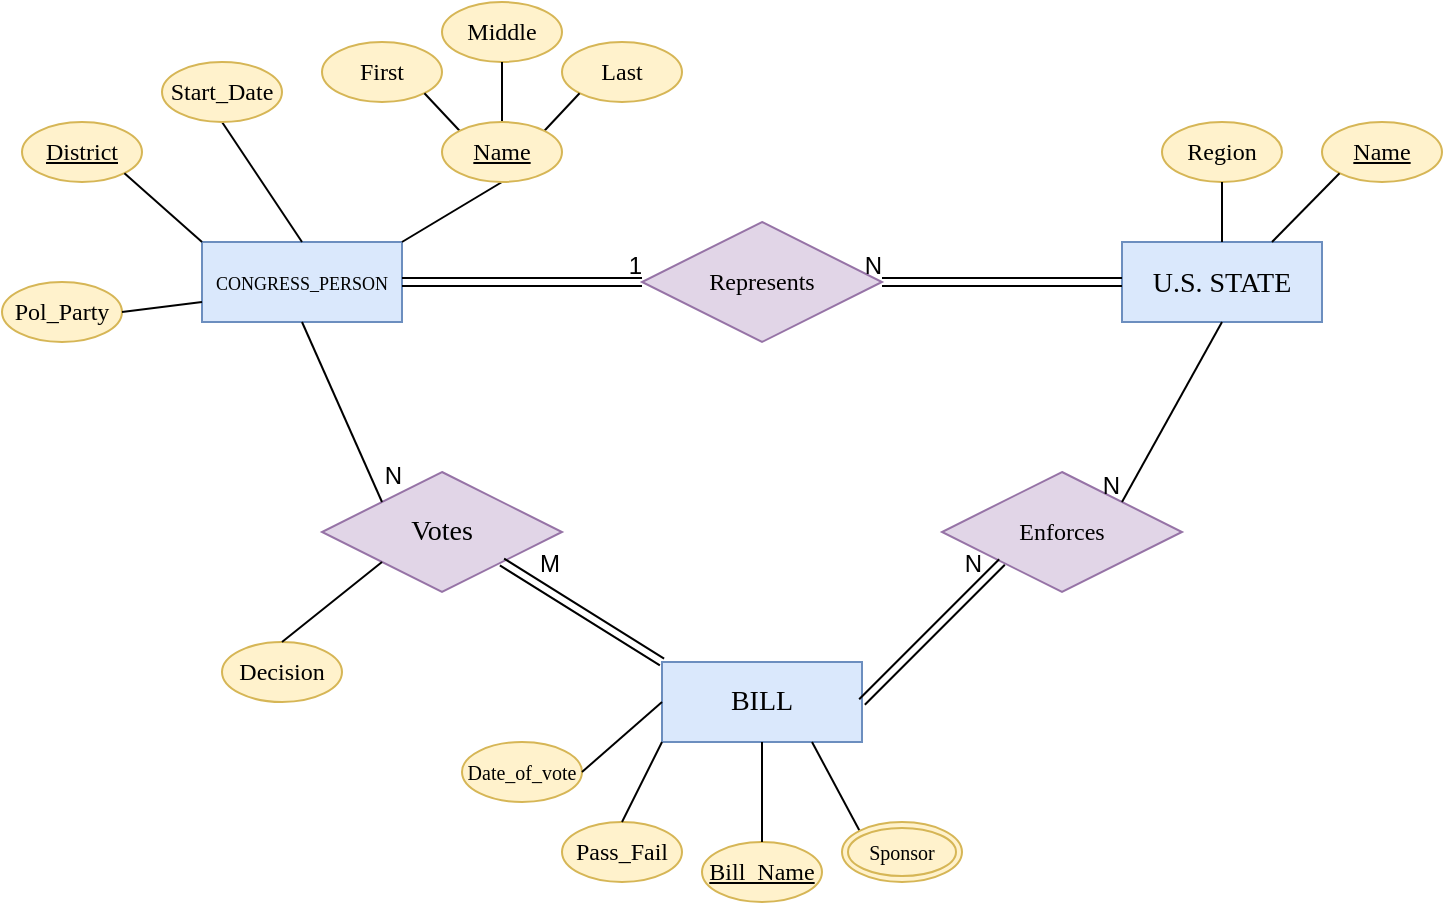 <mxfile version="14.1.8" type="device"><diagram id="R2lEEEUBdFMjLlhIrx00" name="Page-1"><mxGraphModel dx="946" dy="620" grid="1" gridSize="10" guides="1" tooltips="1" connect="1" arrows="1" fold="1" page="1" pageScale="1" pageWidth="1100" pageHeight="850" math="0" shadow="0" extFonts="Permanent Marker^https://fonts.googleapis.com/css?family=Permanent+Marker"><root><mxCell id="0"/><mxCell id="1" parent="0"/><mxCell id="L85Nj75EQ3WxGEY07gv7-5" value="&lt;font face=&quot;Times New Roman&quot; style=&quot;font-size: 14px;&quot;&gt;U.S. STATE&lt;/font&gt;" style="whiteSpace=wrap;html=1;align=center;fillColor=#dae8fc;strokeColor=#6c8ebf;fontSize=14;" parent="1" vertex="1"><mxGeometry x="750" y="280" width="100" height="40" as="geometry"/></mxCell><mxCell id="L85Nj75EQ3WxGEY07gv7-6" value="&lt;font face=&quot;Times New Roman&quot;&gt;Name&lt;/font&gt;" style="ellipse;whiteSpace=wrap;html=1;align=center;fillColor=#fff2cc;strokeColor=#d6b656;fontStyle=4" parent="1" vertex="1"><mxGeometry x="850" y="220" width="60" height="30" as="geometry"/></mxCell><mxCell id="L85Nj75EQ3WxGEY07gv7-8" value="" style="endArrow=none;html=1;rounded=0;entryX=0;entryY=1;entryDx=0;entryDy=0;exitX=0.75;exitY=0;exitDx=0;exitDy=0;" parent="1" source="L85Nj75EQ3WxGEY07gv7-5" target="L85Nj75EQ3WxGEY07gv7-6" edge="1"><mxGeometry relative="1" as="geometry"><mxPoint x="720" y="300" as="sourcePoint"/><mxPoint x="880" y="300" as="targetPoint"/></mxGeometry></mxCell><mxCell id="L85Nj75EQ3WxGEY07gv7-9" value="&lt;font face=&quot;Times New Roman&quot;&gt;Region&lt;/font&gt;" style="ellipse;whiteSpace=wrap;html=1;align=center;fillColor=#fff2cc;strokeColor=#d6b656;" parent="1" vertex="1"><mxGeometry x="770" y="220" width="60" height="30" as="geometry"/></mxCell><mxCell id="L85Nj75EQ3WxGEY07gv7-10" value="" style="endArrow=none;html=1;rounded=0;entryX=0.5;entryY=1;entryDx=0;entryDy=0;exitX=0.5;exitY=0;exitDx=0;exitDy=0;" parent="1" source="L85Nj75EQ3WxGEY07gv7-5" target="L85Nj75EQ3WxGEY07gv7-9" edge="1"><mxGeometry relative="1" as="geometry"><mxPoint x="720" y="300" as="sourcePoint"/><mxPoint x="880" y="300" as="targetPoint"/></mxGeometry></mxCell><mxCell id="L85Nj75EQ3WxGEY07gv7-12" value="&lt;font face=&quot;Times New Roman&quot; style=&quot;font-size: 9px&quot;&gt;CONGRESS_PERSON&lt;/font&gt;" style="whiteSpace=wrap;html=1;align=center;fillColor=#dae8fc;strokeColor=#6c8ebf;" parent="1" vertex="1"><mxGeometry x="290" y="280" width="100" height="40" as="geometry"/></mxCell><mxCell id="L85Nj75EQ3WxGEY07gv7-15" value="" style="endArrow=none;html=1;rounded=0;exitX=0.5;exitY=1;exitDx=0;exitDy=0;entryX=1;entryY=0;entryDx=0;entryDy=0;" parent="1" source="L85Nj75EQ3WxGEY07gv7-59" target="L85Nj75EQ3WxGEY07gv7-12" edge="1"><mxGeometry relative="1" as="geometry"><mxPoint x="440" y="250" as="sourcePoint"/><mxPoint x="405" y="280" as="targetPoint"/></mxGeometry></mxCell><mxCell id="L85Nj75EQ3WxGEY07gv7-16" value="&lt;font face=&quot;Times New Roman&quot;&gt;First&lt;/font&gt;" style="ellipse;whiteSpace=wrap;html=1;strokeColor=#d6b656;fillColor=#fff2cc;" parent="1" vertex="1"><mxGeometry x="350" y="180" width="60" height="30" as="geometry"/></mxCell><mxCell id="L85Nj75EQ3WxGEY07gv7-18" value="&lt;font face=&quot;Times New Roman&quot;&gt;Middle&lt;/font&gt;" style="ellipse;whiteSpace=wrap;html=1;strokeColor=#d6b656;fillColor=#fff2cc;" parent="1" vertex="1"><mxGeometry x="410" y="160" width="60" height="30" as="geometry"/></mxCell><mxCell id="L85Nj75EQ3WxGEY07gv7-19" value="&lt;font face=&quot;Times New Roman&quot;&gt;Last&lt;/font&gt;" style="ellipse;whiteSpace=wrap;html=1;strokeColor=#d6b656;fillColor=#fff2cc;" parent="1" vertex="1"><mxGeometry x="470" y="180" width="60" height="30" as="geometry"/></mxCell><mxCell id="L85Nj75EQ3WxGEY07gv7-20" value="" style="endArrow=none;html=1;rounded=0;entryX=0.5;entryY=1;entryDx=0;entryDy=0;exitX=0.5;exitY=0;exitDx=0;exitDy=0;" parent="1" source="L85Nj75EQ3WxGEY07gv7-59" target="L85Nj75EQ3WxGEY07gv7-18" edge="1"><mxGeometry relative="1" as="geometry"><mxPoint x="440" y="220" as="sourcePoint"/><mxPoint x="730" y="180" as="targetPoint"/></mxGeometry></mxCell><mxCell id="L85Nj75EQ3WxGEY07gv7-21" value="" style="endArrow=none;html=1;rounded=0;entryX=0;entryY=1;entryDx=0;entryDy=0;exitX=1;exitY=0;exitDx=0;exitDy=0;" parent="1" source="L85Nj75EQ3WxGEY07gv7-59" target="L85Nj75EQ3WxGEY07gv7-19" edge="1"><mxGeometry relative="1" as="geometry"><mxPoint x="461.213" y="224.393" as="sourcePoint"/><mxPoint x="450" y="200" as="targetPoint"/></mxGeometry></mxCell><mxCell id="L85Nj75EQ3WxGEY07gv7-22" value="" style="endArrow=none;html=1;rounded=0;entryX=1;entryY=1;entryDx=0;entryDy=0;exitX=0;exitY=0;exitDx=0;exitDy=0;" parent="1" source="L85Nj75EQ3WxGEY07gv7-59" target="L85Nj75EQ3WxGEY07gv7-16" edge="1"><mxGeometry relative="1" as="geometry"><mxPoint x="418.787" y="224.393" as="sourcePoint"/><mxPoint x="488.787" y="215.607" as="targetPoint"/></mxGeometry></mxCell><mxCell id="L85Nj75EQ3WxGEY07gv7-23" value="District" style="ellipse;whiteSpace=wrap;html=1;align=center;fontStyle=4;fillColor=#fff2cc;strokeColor=#d6b656;fontFamily=Times New Roman;" parent="1" vertex="1"><mxGeometry x="200" y="220" width="60" height="30" as="geometry"/></mxCell><mxCell id="L85Nj75EQ3WxGEY07gv7-24" value="" style="endArrow=none;html=1;rounded=0;entryX=1;entryY=1;entryDx=0;entryDy=0;exitX=0;exitY=0;exitDx=0;exitDy=0;" parent="1" source="L85Nj75EQ3WxGEY07gv7-12" target="L85Nj75EQ3WxGEY07gv7-23" edge="1"><mxGeometry relative="1" as="geometry"><mxPoint x="530" y="180" as="sourcePoint"/><mxPoint x="690" y="180" as="targetPoint"/></mxGeometry></mxCell><mxCell id="L85Nj75EQ3WxGEY07gv7-26" value="" style="endArrow=none;html=1;rounded=0;entryX=0.5;entryY=0;entryDx=0;entryDy=0;exitX=0.5;exitY=1;exitDx=0;exitDy=0;" parent="1" source="L85Nj75EQ3WxGEY07gv7-27" target="L85Nj75EQ3WxGEY07gv7-12" edge="1"><mxGeometry relative="1" as="geometry"><mxPoint x="320" y="230" as="sourcePoint"/><mxPoint x="550" y="260" as="targetPoint"/></mxGeometry></mxCell><mxCell id="L85Nj75EQ3WxGEY07gv7-27" value="Start_Date" style="ellipse;whiteSpace=wrap;html=1;align=center;fillColor=#fff2cc;strokeColor=#d6b656;fontFamily=Times New Roman;" parent="1" vertex="1"><mxGeometry x="270" y="190" width="60" height="30" as="geometry"/></mxCell><mxCell id="L85Nj75EQ3WxGEY07gv7-28" value="Pol_Party" style="ellipse;whiteSpace=wrap;html=1;align=center;fontFamily=Times New Roman;fillColor=#fff2cc;strokeColor=#d6b656;" parent="1" vertex="1"><mxGeometry x="190" y="300" width="60" height="30" as="geometry"/></mxCell><mxCell id="L85Nj75EQ3WxGEY07gv7-29" value="" style="endArrow=none;html=1;rounded=0;fontFamily=Times New Roman;entryX=0;entryY=0.75;entryDx=0;entryDy=0;exitX=1;exitY=0.5;exitDx=0;exitDy=0;" parent="1" source="L85Nj75EQ3WxGEY07gv7-28" target="L85Nj75EQ3WxGEY07gv7-12" edge="1"><mxGeometry relative="1" as="geometry"><mxPoint x="370" y="440" as="sourcePoint"/><mxPoint x="530" y="440" as="targetPoint"/></mxGeometry></mxCell><mxCell id="L85Nj75EQ3WxGEY07gv7-30" value="Represents" style="shape=rhombus;perimeter=rhombusPerimeter;whiteSpace=wrap;html=1;align=center;fontFamily=Times New Roman;fillColor=#e1d5e7;strokeColor=#9673a6;" parent="1" vertex="1"><mxGeometry x="510" y="270" width="120" height="60" as="geometry"/></mxCell><mxCell id="L85Nj75EQ3WxGEY07gv7-31" value="" style="shape=link;html=1;rounded=0;fontFamily=Times New Roman;exitX=0;exitY=0.5;exitDx=0;exitDy=0;entryX=1;entryY=0.5;entryDx=0;entryDy=0;" parent="1" source="L85Nj75EQ3WxGEY07gv7-5" target="L85Nj75EQ3WxGEY07gv7-30" edge="1"><mxGeometry relative="1" as="geometry"><mxPoint x="370" y="440" as="sourcePoint"/><mxPoint x="710" y="420" as="targetPoint"/></mxGeometry></mxCell><mxCell id="L85Nj75EQ3WxGEY07gv7-32" value="N" style="resizable=0;html=1;align=right;verticalAlign=bottom;" parent="L85Nj75EQ3WxGEY07gv7-31" connectable="0" vertex="1"><mxGeometry x="1" relative="1" as="geometry"/></mxCell><mxCell id="L85Nj75EQ3WxGEY07gv7-35" value="" style="shape=link;html=1;rounded=0;fontFamily=Times New Roman;entryX=0;entryY=0.5;entryDx=0;entryDy=0;exitX=1;exitY=0.5;exitDx=0;exitDy=0;" parent="1" source="L85Nj75EQ3WxGEY07gv7-12" target="L85Nj75EQ3WxGEY07gv7-30" edge="1"><mxGeometry relative="1" as="geometry"><mxPoint x="370" y="440" as="sourcePoint"/><mxPoint x="530" y="440" as="targetPoint"/></mxGeometry></mxCell><mxCell id="L85Nj75EQ3WxGEY07gv7-36" value="1" style="resizable=0;html=1;align=right;verticalAlign=bottom;" parent="L85Nj75EQ3WxGEY07gv7-35" connectable="0" vertex="1"><mxGeometry x="1" relative="1" as="geometry"/></mxCell><mxCell id="L85Nj75EQ3WxGEY07gv7-37" value="BILL" style="whiteSpace=wrap;html=1;align=center;fontFamily=Times New Roman;fontSize=14;fillColor=#dae8fc;strokeColor=#6c8ebf;" parent="1" vertex="1"><mxGeometry x="520" y="490" width="100" height="40" as="geometry"/></mxCell><mxCell id="L85Nj75EQ3WxGEY07gv7-38" value="&lt;u&gt;Bill_Name&lt;/u&gt;" style="ellipse;whiteSpace=wrap;html=1;align=center;fontFamily=Times New Roman;fontSize=12;fillColor=#fff2cc;strokeColor=#d6b656;" parent="1" vertex="1"><mxGeometry x="540" y="580" width="60" height="30" as="geometry"/></mxCell><mxCell id="L85Nj75EQ3WxGEY07gv7-39" value="Date_of_vote" style="ellipse;whiteSpace=wrap;html=1;align=center;fontFamily=Times New Roman;fontSize=10;fillColor=#fff2cc;strokeColor=#d6b656;" parent="1" vertex="1"><mxGeometry x="420" y="530" width="60" height="30" as="geometry"/></mxCell><mxCell id="L85Nj75EQ3WxGEY07gv7-40" value="Pass_Fail" style="ellipse;whiteSpace=wrap;html=1;align=center;fontFamily=Times New Roman;fontSize=12;fillColor=#fff2cc;strokeColor=#d6b656;" parent="1" vertex="1"><mxGeometry x="470" y="570" width="60" height="30" as="geometry"/></mxCell><mxCell id="L85Nj75EQ3WxGEY07gv7-42" value="&lt;font style=&quot;font-size: 14px&quot;&gt;Votes&lt;/font&gt;" style="shape=rhombus;perimeter=rhombusPerimeter;whiteSpace=wrap;html=1;align=center;fontFamily=Times New Roman;fontSize=10;fillColor=#e1d5e7;strokeColor=#9673a6;" parent="1" vertex="1"><mxGeometry x="350" y="395" width="120" height="60" as="geometry"/></mxCell><mxCell id="L85Nj75EQ3WxGEY07gv7-47" value="" style="endArrow=none;html=1;rounded=0;fontFamily=Times New Roman;fontSize=10;exitX=0.5;exitY=0;exitDx=0;exitDy=0;entryX=0;entryY=1;entryDx=0;entryDy=0;" parent="1" source="L85Nj75EQ3WxGEY07gv7-40" target="L85Nj75EQ3WxGEY07gv7-37" edge="1"><mxGeometry relative="1" as="geometry"><mxPoint x="360" y="440" as="sourcePoint"/><mxPoint x="520" y="440" as="targetPoint"/></mxGeometry></mxCell><mxCell id="L85Nj75EQ3WxGEY07gv7-48" value="" style="endArrow=none;html=1;rounded=0;fontFamily=Times New Roman;fontSize=10;exitX=0.5;exitY=1;exitDx=0;exitDy=0;entryX=0.5;entryY=0;entryDx=0;entryDy=0;" parent="1" source="L85Nj75EQ3WxGEY07gv7-37" target="L85Nj75EQ3WxGEY07gv7-38" edge="1"><mxGeometry relative="1" as="geometry"><mxPoint x="630.0" y="710" as="sourcePoint"/><mxPoint x="630.0" y="640" as="targetPoint"/></mxGeometry></mxCell><mxCell id="L85Nj75EQ3WxGEY07gv7-49" value="" style="endArrow=none;html=1;rounded=0;fontFamily=Times New Roman;fontSize=10;entryX=0.75;entryY=1;entryDx=0;entryDy=0;exitX=0;exitY=0;exitDx=0;exitDy=0;" parent="1" source="L85Nj75EQ3WxGEY07gv7-58" target="L85Nj75EQ3WxGEY07gv7-37" edge="1"><mxGeometry relative="1" as="geometry"><mxPoint x="360" y="490" as="sourcePoint"/><mxPoint x="470" y="405" as="targetPoint"/></mxGeometry></mxCell><mxCell id="L85Nj75EQ3WxGEY07gv7-50" value="" style="endArrow=none;html=1;rounded=0;fontFamily=Times New Roman;fontSize=10;entryX=0;entryY=0.5;entryDx=0;entryDy=0;exitX=1;exitY=0.5;exitDx=0;exitDy=0;" parent="1" source="L85Nj75EQ3WxGEY07gv7-39" target="L85Nj75EQ3WxGEY07gv7-37" edge="1"><mxGeometry relative="1" as="geometry"><mxPoint x="360" y="440" as="sourcePoint"/><mxPoint x="520" y="440" as="targetPoint"/></mxGeometry></mxCell><mxCell id="L85Nj75EQ3WxGEY07gv7-51" value="Decision" style="ellipse;whiteSpace=wrap;html=1;align=center;fontFamily=Times New Roman;fontSize=12;fillColor=#fff2cc;strokeColor=#d6b656;" parent="1" vertex="1"><mxGeometry x="300" y="480" width="60" height="30" as="geometry"/></mxCell><mxCell id="L85Nj75EQ3WxGEY07gv7-52" value="" style="endArrow=none;html=1;rounded=0;fontFamily=Times New Roman;fontSize=10;exitX=0.5;exitY=0;exitDx=0;exitDy=0;entryX=0;entryY=1;entryDx=0;entryDy=0;" parent="1" source="L85Nj75EQ3WxGEY07gv7-51" target="L85Nj75EQ3WxGEY07gv7-42" edge="1"><mxGeometry relative="1" as="geometry"><mxPoint x="310" y="405" as="sourcePoint"/><mxPoint x="470" y="405" as="targetPoint"/></mxGeometry></mxCell><mxCell id="L85Nj75EQ3WxGEY07gv7-54" value="" style="shape=link;html=1;rounded=0;fontFamily=Times New Roman;fontSize=10;exitX=0;exitY=0;exitDx=0;exitDy=0;entryX=1;entryY=1;entryDx=0;entryDy=0;" parent="1" source="L85Nj75EQ3WxGEY07gv7-37" target="L85Nj75EQ3WxGEY07gv7-42" edge="1"><mxGeometry relative="1" as="geometry"><mxPoint x="360" y="440" as="sourcePoint"/><mxPoint x="510" y="610" as="targetPoint"/></mxGeometry></mxCell><mxCell id="L85Nj75EQ3WxGEY07gv7-55" value="M" style="resizable=0;html=1;align=right;verticalAlign=bottom;" parent="L85Nj75EQ3WxGEY07gv7-54" connectable="0" vertex="1"><mxGeometry x="1" relative="1" as="geometry"><mxPoint x="29.82" y="9.88" as="offset"/></mxGeometry></mxCell><mxCell id="L85Nj75EQ3WxGEY07gv7-56" value="" style="endArrow=none;html=1;rounded=0;fontFamily=Times New Roman;fontSize=10;entryX=0;entryY=0;entryDx=0;entryDy=0;exitX=0.5;exitY=1;exitDx=0;exitDy=0;" parent="1" source="L85Nj75EQ3WxGEY07gv7-12" target="L85Nj75EQ3WxGEY07gv7-42" edge="1"><mxGeometry relative="1" as="geometry"><mxPoint x="360" y="440" as="sourcePoint"/><mxPoint x="520" y="440" as="targetPoint"/></mxGeometry></mxCell><mxCell id="L85Nj75EQ3WxGEY07gv7-57" value="N" style="resizable=0;html=1;align=right;verticalAlign=bottom;" parent="L85Nj75EQ3WxGEY07gv7-56" connectable="0" vertex="1"><mxGeometry x="1" relative="1" as="geometry"><mxPoint x="10.05" y="-4.94" as="offset"/></mxGeometry></mxCell><mxCell id="L85Nj75EQ3WxGEY07gv7-58" value="Sponsor" style="ellipse;shape=doubleEllipse;margin=3;whiteSpace=wrap;html=1;align=center;fontFamily=Times New Roman;fontSize=10;fillColor=#fff2cc;strokeColor=#d6b656;" parent="1" vertex="1"><mxGeometry x="610" y="570" width="60" height="30" as="geometry"/></mxCell><mxCell id="L85Nj75EQ3WxGEY07gv7-59" value="Name" style="ellipse;whiteSpace=wrap;html=1;align=center;fontStyle=4;fontFamily=Times New Roman;fontSize=12;fillColor=#fff2cc;strokeColor=#d6b656;" parent="1" vertex="1"><mxGeometry x="410" y="220" width="60" height="30" as="geometry"/></mxCell><mxCell id="bXaXXRIVK_vZI30s0V4f-1" value="Enforces" style="shape=rhombus;perimeter=rhombusPerimeter;whiteSpace=wrap;html=1;align=center;fontSize=12;fillColor=#e1d5e7;strokeColor=#9673a6;fontFamily=Times New Roman;" parent="1" vertex="1"><mxGeometry x="660" y="395" width="120" height="60" as="geometry"/></mxCell><mxCell id="bXaXXRIVK_vZI30s0V4f-2" value="" style="endArrow=none;html=1;rounded=0;fontSize=12;entryX=1;entryY=0;entryDx=0;entryDy=0;exitX=0.5;exitY=1;exitDx=0;exitDy=0;" parent="1" source="L85Nj75EQ3WxGEY07gv7-5" target="bXaXXRIVK_vZI30s0V4f-1" edge="1"><mxGeometry relative="1" as="geometry"><mxPoint x="790" y="380" as="sourcePoint"/><mxPoint x="950" y="380" as="targetPoint"/></mxGeometry></mxCell><mxCell id="bXaXXRIVK_vZI30s0V4f-3" value="N" style="resizable=0;html=1;align=right;verticalAlign=bottom;" parent="bXaXXRIVK_vZI30s0V4f-2" connectable="0" vertex="1"><mxGeometry x="1" relative="1" as="geometry"/></mxCell><mxCell id="bXaXXRIVK_vZI30s0V4f-4" value="" style="shape=link;html=1;rounded=0;fontSize=12;" parent="1" edge="1"><mxGeometry relative="1" as="geometry"><mxPoint x="620" y="510" as="sourcePoint"/><mxPoint x="690" y="440" as="targetPoint"/></mxGeometry></mxCell><mxCell id="bXaXXRIVK_vZI30s0V4f-5" value="N" style="resizable=0;html=1;align=right;verticalAlign=bottom;" parent="bXaXXRIVK_vZI30s0V4f-4" connectable="0" vertex="1"><mxGeometry x="1" relative="1" as="geometry"><mxPoint x="-10" y="10" as="offset"/></mxGeometry></mxCell></root></mxGraphModel></diagram></mxfile>